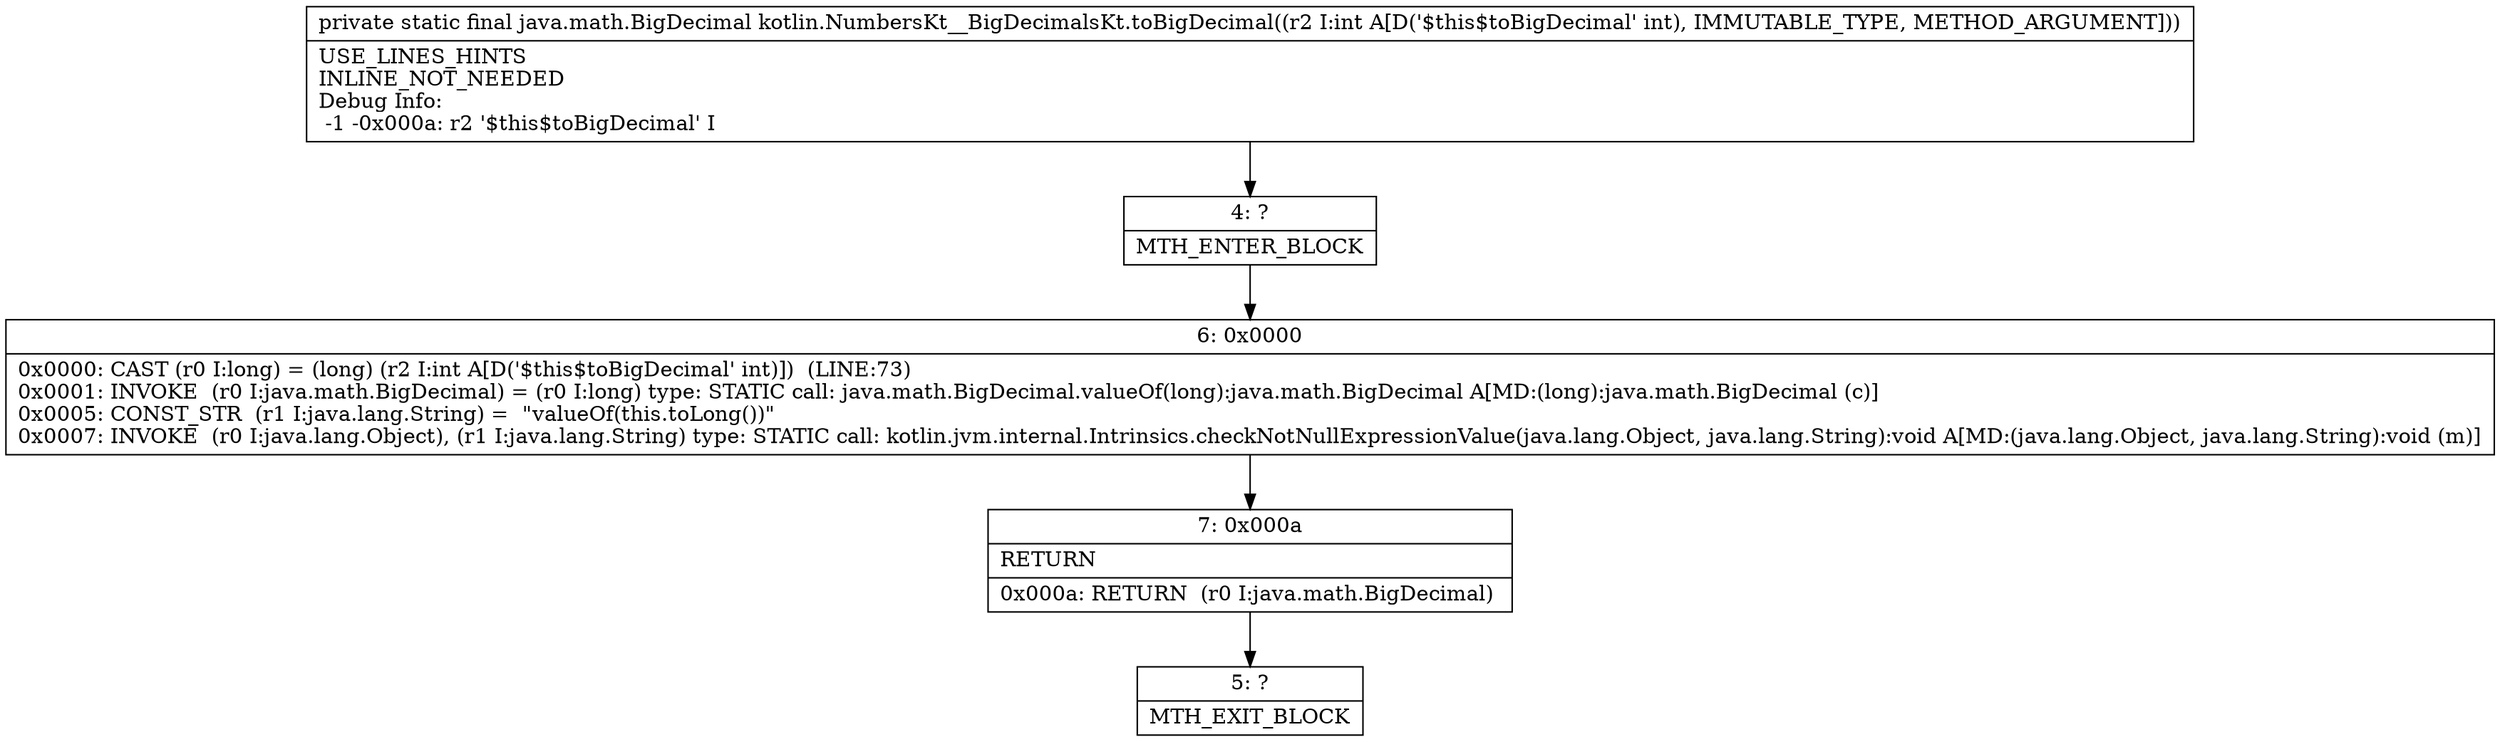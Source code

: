 digraph "CFG forkotlin.NumbersKt__BigDecimalsKt.toBigDecimal(I)Ljava\/math\/BigDecimal;" {
Node_4 [shape=record,label="{4\:\ ?|MTH_ENTER_BLOCK\l}"];
Node_6 [shape=record,label="{6\:\ 0x0000|0x0000: CAST (r0 I:long) = (long) (r2 I:int A[D('$this$toBigDecimal' int)])  (LINE:73)\l0x0001: INVOKE  (r0 I:java.math.BigDecimal) = (r0 I:long) type: STATIC call: java.math.BigDecimal.valueOf(long):java.math.BigDecimal A[MD:(long):java.math.BigDecimal (c)]\l0x0005: CONST_STR  (r1 I:java.lang.String) =  \"valueOf(this.toLong())\" \l0x0007: INVOKE  (r0 I:java.lang.Object), (r1 I:java.lang.String) type: STATIC call: kotlin.jvm.internal.Intrinsics.checkNotNullExpressionValue(java.lang.Object, java.lang.String):void A[MD:(java.lang.Object, java.lang.String):void (m)]\l}"];
Node_7 [shape=record,label="{7\:\ 0x000a|RETURN\l|0x000a: RETURN  (r0 I:java.math.BigDecimal) \l}"];
Node_5 [shape=record,label="{5\:\ ?|MTH_EXIT_BLOCK\l}"];
MethodNode[shape=record,label="{private static final java.math.BigDecimal kotlin.NumbersKt__BigDecimalsKt.toBigDecimal((r2 I:int A[D('$this$toBigDecimal' int), IMMUTABLE_TYPE, METHOD_ARGUMENT]))  | USE_LINES_HINTS\lINLINE_NOT_NEEDED\lDebug Info:\l  \-1 \-0x000a: r2 '$this$toBigDecimal' I\l}"];
MethodNode -> Node_4;Node_4 -> Node_6;
Node_6 -> Node_7;
Node_7 -> Node_5;
}

